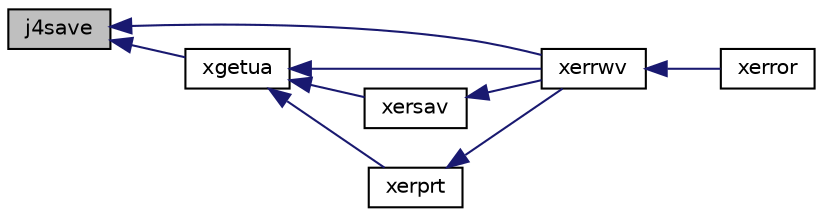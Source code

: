 digraph "j4save"
{
  edge [fontname="Helvetica",fontsize="10",labelfontname="Helvetica",labelfontsize="10"];
  node [fontname="Helvetica",fontsize="10",shape=record];
  rankdir="LR";
  Node1 [label="j4save",height=0.2,width=0.4,color="black", fillcolor="grey75", style="filled", fontcolor="black"];
  Node1 -> Node2 [dir="back",color="midnightblue",fontsize="10",style="solid",fontname="Helvetica"];
  Node2 [label="xerrwv",height=0.2,width=0.4,color="black", fillcolor="white", style="filled",URL="$xerror_8f.html#a5188621688f02de8becbd9963b97bf16"];
  Node2 -> Node3 [dir="back",color="midnightblue",fontsize="10",style="solid",fontname="Helvetica"];
  Node3 [label="xerror",height=0.2,width=0.4,color="black", fillcolor="white", style="filled",URL="$xerror_8f.html#ad44a8c4a8c9c7e3e91ead7b5e3acdf57"];
  Node1 -> Node4 [dir="back",color="midnightblue",fontsize="10",style="solid",fontname="Helvetica"];
  Node4 [label="xgetua",height=0.2,width=0.4,color="black", fillcolor="white", style="filled",URL="$xerror_8f.html#a7048c9c37b8ecd9b5f1ba805ada35082"];
  Node4 -> Node2 [dir="back",color="midnightblue",fontsize="10",style="solid",fontname="Helvetica"];
  Node4 -> Node5 [dir="back",color="midnightblue",fontsize="10",style="solid",fontname="Helvetica"];
  Node5 [label="xersav",height=0.2,width=0.4,color="black", fillcolor="white", style="filled",URL="$xerror_8f.html#a450de3870c10ac38a5cf7613a7b386f9"];
  Node5 -> Node2 [dir="back",color="midnightblue",fontsize="10",style="solid",fontname="Helvetica"];
  Node4 -> Node6 [dir="back",color="midnightblue",fontsize="10",style="solid",fontname="Helvetica"];
  Node6 [label="xerprt",height=0.2,width=0.4,color="black", fillcolor="white", style="filled",URL="$xerror_8f.html#a58fedcd2f29df8a865b7768184573b73"];
  Node6 -> Node2 [dir="back",color="midnightblue",fontsize="10",style="solid",fontname="Helvetica"];
}
